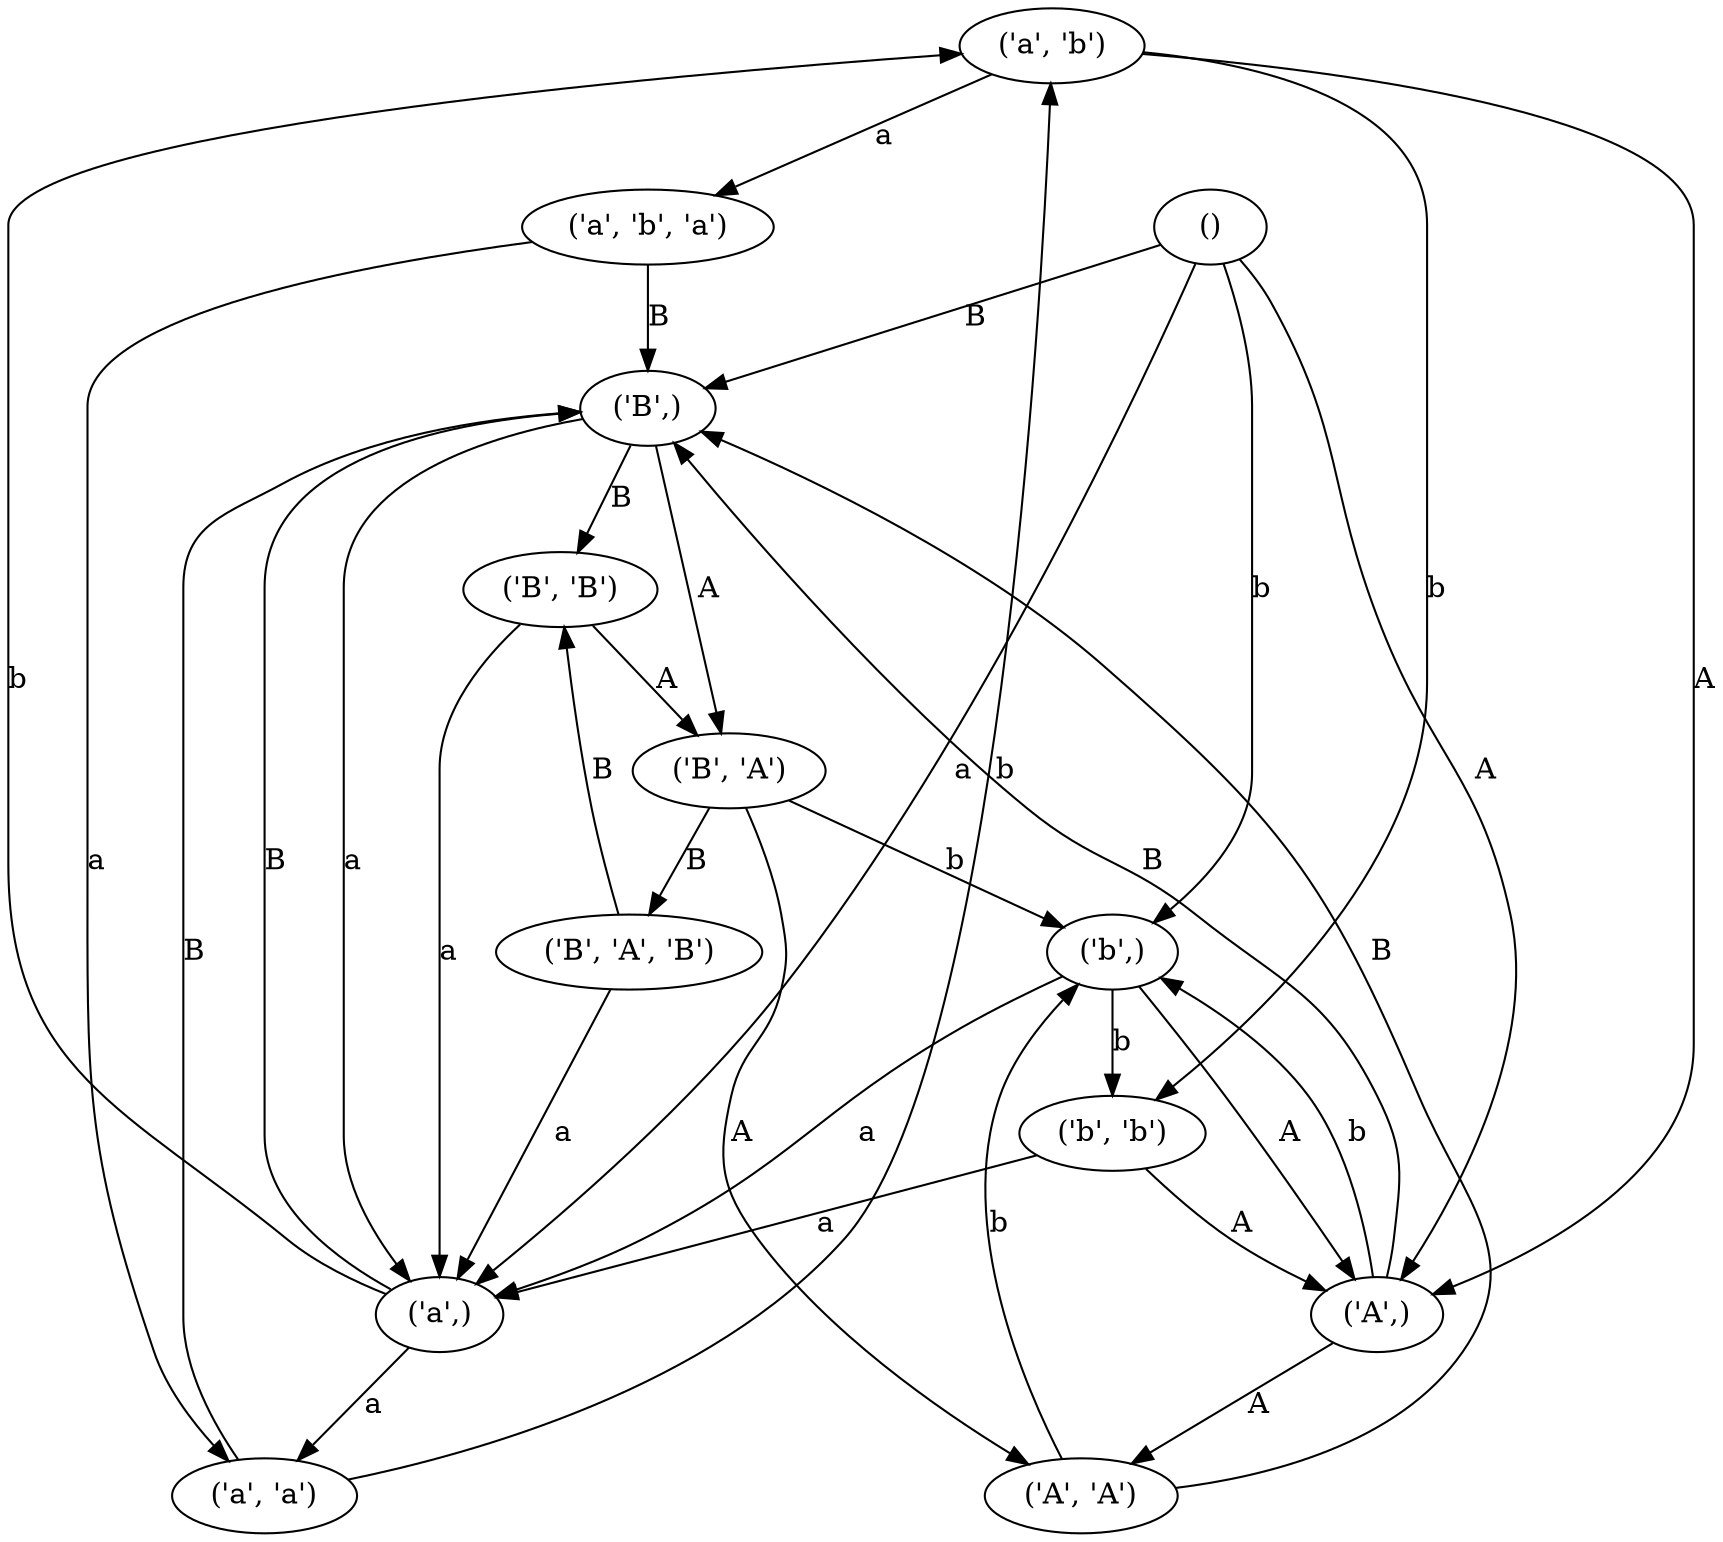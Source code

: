 digraph{
  "('a', 'b')";
  "('B', 'A', 'B')";
  "('b',)";
  "('A', 'A')";
  "('a', 'b', 'a')";
  "('b', 'b')";
  "('B', 'B')";
  "('B', 'A')";
  "('B',)";
  "()";
  "('A',)";
  "('a', 'a')";
  "('a',)";
  "('a', 'b')" -> "('A',)" [label="A"];
  "('a', 'b')" -> "('a', 'b', 'a')" [label="a"];
  "('a', 'b')" -> "('b', 'b')" [label="b"];
  "('B', 'A', 'B')" -> "('a',)" [label="a"];
  "('B', 'A', 'B')" -> "('B', 'B')" [label="B"];
  "('b',)" -> "('A',)" [label="A"];
  "('b',)" -> "('a',)" [label="a"];
  "('b',)" -> "('b', 'b')" [label="b"];
  "('A', 'A')" -> "('B',)" [label="B"];
  "('A', 'A')" -> "('b',)" [label="b"];
  "('a', 'b', 'a')" -> "('a', 'a')" [label="a"];
  "('a', 'b', 'a')" -> "('B',)" [label="B"];
  "('b', 'b')" -> "('A',)" [label="A"];
  "('b', 'b')" -> "('a',)" [label="a"];
  "('B', 'B')" -> "('B', 'A')" [label="A"];
  "('B', 'B')" -> "('a',)" [label="a"];
  "('B', 'A')" -> "('B', 'A', 'B')" [label="B"];
  "('B', 'A')" -> "('A', 'A')" [label="A"];
  "('B', 'A')" -> "('b',)" [label="b"];
  "('B',)" -> "('B', 'A')" [label="A"];
  "('B',)" -> "('a',)" [label="a"];
  "('B',)" -> "('B', 'B')" [label="B"];
  "()" -> "('A',)" [label="A"];
  "()" -> "('B',)" [label="B"];
  "()" -> "('a',)" [label="a"];
  "()" -> "('b',)" [label="b"];
  "('A',)" -> "('B',)" [label="B"];
  "('A',)" -> "('A', 'A')" [label="A"];
  "('A',)" -> "('b',)" [label="b"];
  "('a', 'a')" -> "('B',)" [label="B"];
  "('a', 'a')" -> "('a', 'b')" [label="b"];
  "('a',)" -> "('B',)" [label="B"];
  "('a',)" -> "('a', 'a')" [label="a"];
  "('a',)" -> "('a', 'b')" [label="b"];
}
